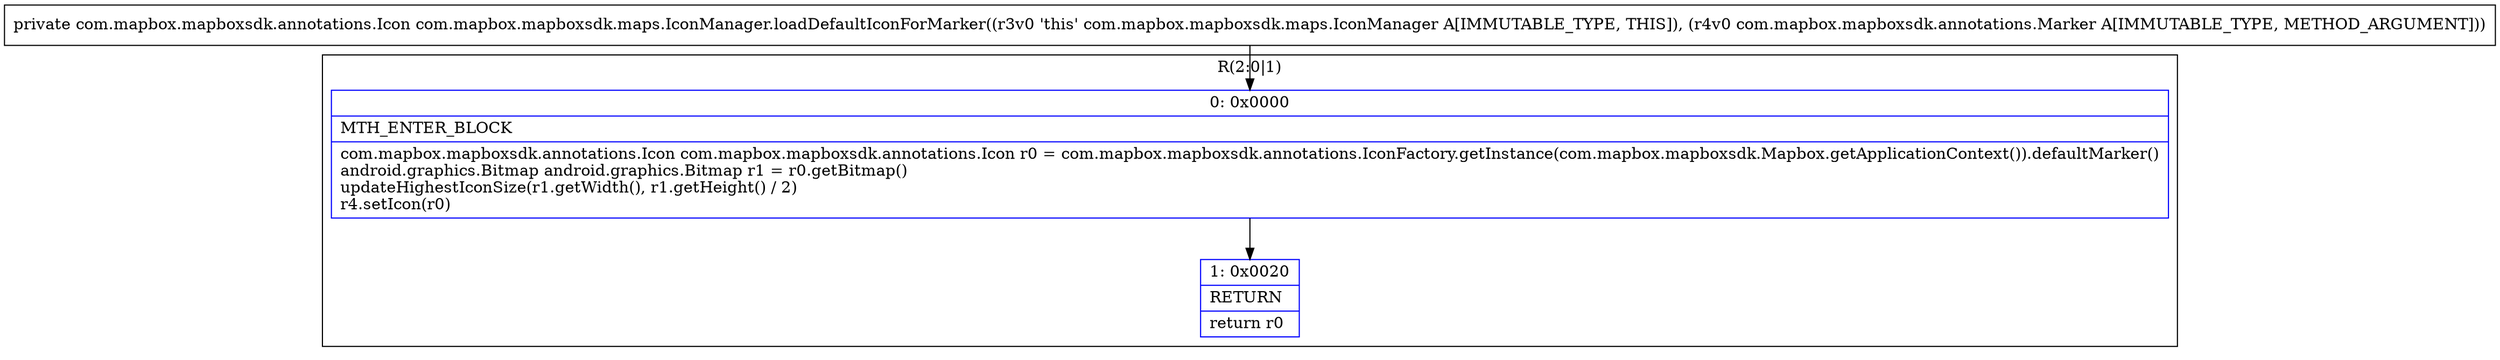 digraph "CFG forcom.mapbox.mapboxsdk.maps.IconManager.loadDefaultIconForMarker(Lcom\/mapbox\/mapboxsdk\/annotations\/Marker;)Lcom\/mapbox\/mapboxsdk\/annotations\/Icon;" {
subgraph cluster_Region_93796765 {
label = "R(2:0|1)";
node [shape=record,color=blue];
Node_0 [shape=record,label="{0\:\ 0x0000|MTH_ENTER_BLOCK\l|com.mapbox.mapboxsdk.annotations.Icon com.mapbox.mapboxsdk.annotations.Icon r0 = com.mapbox.mapboxsdk.annotations.IconFactory.getInstance(com.mapbox.mapboxsdk.Mapbox.getApplicationContext()).defaultMarker()\landroid.graphics.Bitmap android.graphics.Bitmap r1 = r0.getBitmap()\lupdateHighestIconSize(r1.getWidth(), r1.getHeight() \/ 2)\lr4.setIcon(r0)\l}"];
Node_1 [shape=record,label="{1\:\ 0x0020|RETURN\l|return r0\l}"];
}
MethodNode[shape=record,label="{private com.mapbox.mapboxsdk.annotations.Icon com.mapbox.mapboxsdk.maps.IconManager.loadDefaultIconForMarker((r3v0 'this' com.mapbox.mapboxsdk.maps.IconManager A[IMMUTABLE_TYPE, THIS]), (r4v0 com.mapbox.mapboxsdk.annotations.Marker A[IMMUTABLE_TYPE, METHOD_ARGUMENT])) }"];
MethodNode -> Node_0;
Node_0 -> Node_1;
}

